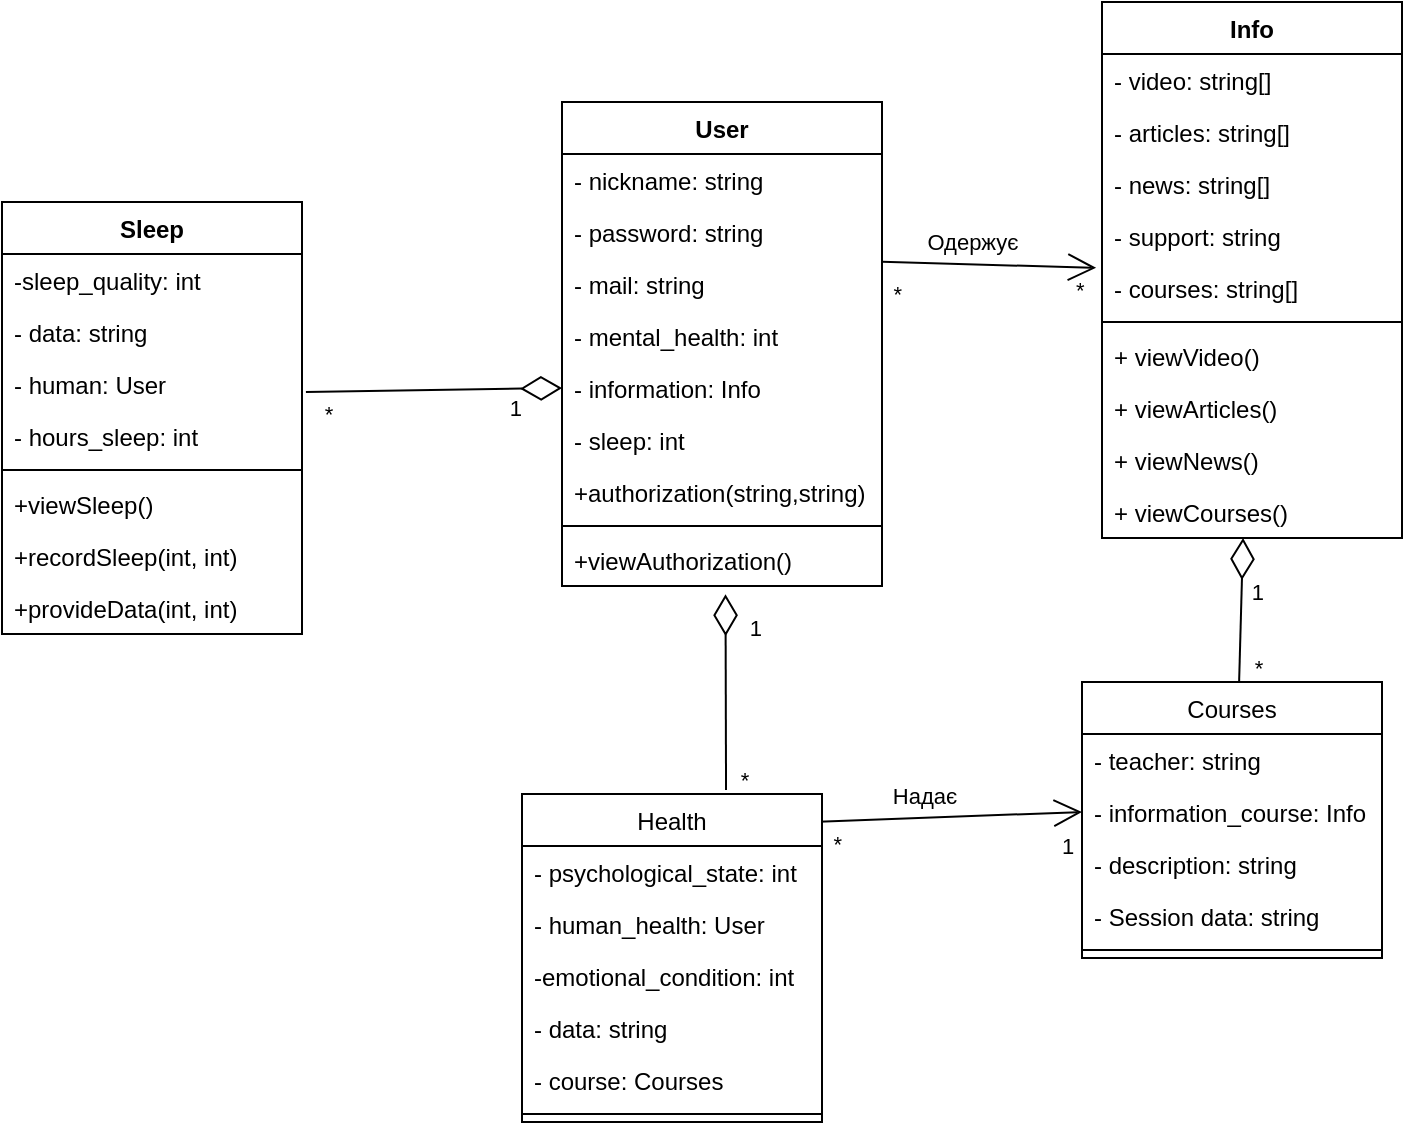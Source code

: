 <mxfile version="20.4.0" type="github"><diagram id="mCyr1kptdM3YggUfpTlr" name="Page-1"><mxGraphModel dx="853" dy="1985" grid="1" gridSize="10" guides="1" tooltips="1" connect="1" arrows="1" fold="1" page="1" pageScale="1" pageWidth="850" pageHeight="1100" math="0" shadow="0"><root><mxCell id="0"/><mxCell id="1" parent="0"/><mxCell id="PgPLIks2DuXTOB3lS5mg-36" value="" style="endArrow=none;html=1;endSize=12;startArrow=diamondThin;startSize=18;startFill=0;exitX=0;exitY=0.5;exitDx=0;exitDy=0;entryX=1.014;entryY=0.144;entryDx=0;entryDy=0;entryPerimeter=0;" parent="1" edge="1"><mxGeometry relative="1" as="geometry"><mxPoint x="290" y="-357" as="sourcePoint"/><mxPoint x="161.96" y="-355.024" as="targetPoint"/></mxGeometry></mxCell><mxCell id="PgPLIks2DuXTOB3lS5mg-37" value="1" style="edgeLabel;resizable=0;html=1;align=right;verticalAlign=top;" parent="PgPLIks2DuXTOB3lS5mg-36" connectable="0" vertex="1"><mxGeometry x="1" relative="1" as="geometry"><mxPoint x="108" y="-5" as="offset"/></mxGeometry></mxCell><mxCell id="PgPLIks2DuXTOB3lS5mg-38" value="*" style="edgeLabel;html=1;align=center;verticalAlign=middle;resizable=0;points=[];" parent="PgPLIks2DuXTOB3lS5mg-36" connectable="0" vertex="1"><mxGeometry x="0.764" y="5" relative="1" as="geometry"><mxPoint x="-4" y="6" as="offset"/></mxGeometry></mxCell><mxCell id="PgPLIks2DuXTOB3lS5mg-39" value="" style="endArrow=none;html=1;endSize=12;startArrow=diamondThin;startSize=18;startFill=0;exitX=0.511;exitY=1.161;exitDx=0;exitDy=0;entryX=0.693;entryY=-0.038;entryDx=0;entryDy=0;entryPerimeter=0;exitPerimeter=0;" parent="1" source="MpYVkL4rdKPdo_J3yvSy-46" edge="1"><mxGeometry relative="1" as="geometry"><mxPoint x="370.98" y="-273.998" as="sourcePoint"/><mxPoint x="372.02" y="-155.952" as="targetPoint"/></mxGeometry></mxCell><mxCell id="PgPLIks2DuXTOB3lS5mg-40" value="1" style="edgeLabel;resizable=0;html=1;align=right;verticalAlign=top;" parent="PgPLIks2DuXTOB3lS5mg-39" connectable="0" vertex="1"><mxGeometry x="1" relative="1" as="geometry"><mxPoint x="18" y="-94" as="offset"/></mxGeometry></mxCell><mxCell id="PgPLIks2DuXTOB3lS5mg-41" value="*" style="edgeLabel;html=1;align=center;verticalAlign=middle;resizable=0;points=[];" parent="PgPLIks2DuXTOB3lS5mg-39" connectable="0" vertex="1"><mxGeometry x="0.764" y="5" relative="1" as="geometry"><mxPoint x="4" y="6" as="offset"/></mxGeometry></mxCell><mxCell id="PgPLIks2DuXTOB3lS5mg-53" value="" style="endArrow=none;html=1;startSize=12;startArrow=open;startFill=0;entryX=1;entryY=0.12;entryDx=0;entryDy=0;exitX=-0.021;exitY=0.147;exitDx=0;exitDy=0;entryPerimeter=0;exitPerimeter=0;" parent="1" edge="1"><mxGeometry relative="1" as="geometry"><mxPoint x="557.06" y="-417.068" as="sourcePoint"/><mxPoint x="450" y="-420.08" as="targetPoint"/></mxGeometry></mxCell><mxCell id="PgPLIks2DuXTOB3lS5mg-54" value="*" style="edgeLabel;resizable=0;html=1;align=left;verticalAlign=bottom;" parent="PgPLIks2DuXTOB3lS5mg-53" connectable="0" vertex="1"><mxGeometry x="-1" relative="1" as="geometry"><mxPoint x="-12" y="20" as="offset"/></mxGeometry></mxCell><mxCell id="PgPLIks2DuXTOB3lS5mg-55" value="*" style="edgeLabel;resizable=0;html=1;align=right;verticalAlign=bottom;" parent="PgPLIks2DuXTOB3lS5mg-53" connectable="0" vertex="1"><mxGeometry x="1" relative="1" as="geometry"><mxPoint x="10" y="25" as="offset"/></mxGeometry></mxCell><mxCell id="PgPLIks2DuXTOB3lS5mg-56" value="Одержує" style="edgeLabel;html=1;align=center;verticalAlign=middle;resizable=0;points=[];" parent="PgPLIks2DuXTOB3lS5mg-53" connectable="0" vertex="1"><mxGeometry x="0.17" y="2" relative="1" as="geometry"><mxPoint y="-13" as="offset"/></mxGeometry></mxCell><mxCell id="Teykdqsi-2C_3tHnbB7r-9" value="" style="endArrow=none;html=1;startSize=12;startArrow=open;startFill=0;entryX=1;entryY=0.12;entryDx=0;entryDy=0;exitX=0;exitY=0.5;exitDx=0;exitDy=0;entryPerimeter=0;" parent="1" source="MpYVkL4rdKPdo_J3yvSy-57" edge="1"><mxGeometry relative="1" as="geometry"><mxPoint x="542.06" y="-136.004" as="sourcePoint"/><mxPoint x="415" y="-140.0" as="targetPoint"/><Array as="points"/></mxGeometry></mxCell><mxCell id="Teykdqsi-2C_3tHnbB7r-10" value="1" style="edgeLabel;resizable=0;html=1;align=left;verticalAlign=bottom;" parent="Teykdqsi-2C_3tHnbB7r-9" connectable="0" vertex="1"><mxGeometry x="-1" relative="1" as="geometry"><mxPoint x="-12" y="25" as="offset"/></mxGeometry></mxCell><mxCell id="Teykdqsi-2C_3tHnbB7r-11" value="*" style="edgeLabel;resizable=0;html=1;align=right;verticalAlign=bottom;" parent="Teykdqsi-2C_3tHnbB7r-9" connectable="0" vertex="1"><mxGeometry x="1" relative="1" as="geometry"><mxPoint x="15" y="20" as="offset"/></mxGeometry></mxCell><mxCell id="Teykdqsi-2C_3tHnbB7r-12" value="&lt;span style=&quot;color: rgb(0, 0, 0); font-family: Helvetica; font-size: 11px; font-style: normal; font-variant-ligatures: normal; font-variant-caps: normal; font-weight: 400; letter-spacing: normal; orphans: 2; text-align: center; text-indent: 0px; text-transform: none; widows: 2; word-spacing: 0px; -webkit-text-stroke-width: 0px; background-color: rgb(255, 255, 255); text-decoration-thickness: initial; text-decoration-style: initial; text-decoration-color: initial; float: none; display: inline !important;&quot;&gt;Надає&lt;/span&gt;" style="edgeLabel;html=1;align=center;verticalAlign=middle;resizable=0;points=[];" parent="Teykdqsi-2C_3tHnbB7r-9" connectable="0" vertex="1"><mxGeometry x="0.17" y="2" relative="1" as="geometry"><mxPoint y="-13" as="offset"/></mxGeometry></mxCell><mxCell id="slu6-2ICBh9xhw9vvJa8-1" value="" style="endArrow=none;html=1;endSize=12;startArrow=diamondThin;startSize=18;startFill=0;entryX=0.414;entryY=0;entryDx=0;entryDy=0;entryPerimeter=0;" parent="1" edge="1"><mxGeometry relative="1" as="geometry"><mxPoint x="630.54" y="-282" as="sourcePoint"/><mxPoint x="628.5" y="-208" as="targetPoint"/></mxGeometry></mxCell><mxCell id="slu6-2ICBh9xhw9vvJa8-2" value="1" style="edgeLabel;resizable=0;html=1;align=right;verticalAlign=top;" parent="slu6-2ICBh9xhw9vvJa8-1" connectable="0" vertex="1"><mxGeometry x="1" relative="1" as="geometry"><mxPoint x="13" y="-60" as="offset"/></mxGeometry></mxCell><mxCell id="slu6-2ICBh9xhw9vvJa8-3" value="*" style="edgeLabel;html=1;align=center;verticalAlign=middle;resizable=0;points=[];" parent="slu6-2ICBh9xhw9vvJa8-1" connectable="0" vertex="1"><mxGeometry x="0.764" y="5" relative="1" as="geometry"><mxPoint x="4" y="-1" as="offset"/></mxGeometry></mxCell><mxCell id="MpYVkL4rdKPdo_J3yvSy-1" value="User" style="swimlane;fontStyle=1;align=center;verticalAlign=top;childLayout=stackLayout;horizontal=1;startSize=26;horizontalStack=0;resizeParent=1;resizeParentMax=0;resizeLast=0;collapsible=1;marginBottom=0;" vertex="1" parent="1"><mxGeometry x="290" y="-500" width="160" height="242" as="geometry"/></mxCell><mxCell id="MpYVkL4rdKPdo_J3yvSy-2" value="- nickname: string" style="text;strokeColor=none;fillColor=none;align=left;verticalAlign=top;spacingLeft=4;spacingRight=4;overflow=hidden;rotatable=0;points=[[0,0.5],[1,0.5]];portConstraint=eastwest;" vertex="1" parent="MpYVkL4rdKPdo_J3yvSy-1"><mxGeometry y="26" width="160" height="26" as="geometry"/></mxCell><mxCell id="MpYVkL4rdKPdo_J3yvSy-5" value="- password: string" style="text;strokeColor=none;fillColor=none;align=left;verticalAlign=top;spacingLeft=4;spacingRight=4;overflow=hidden;rotatable=0;points=[[0,0.5],[1,0.5]];portConstraint=eastwest;" vertex="1" parent="MpYVkL4rdKPdo_J3yvSy-1"><mxGeometry y="52" width="160" height="26" as="geometry"/></mxCell><mxCell id="MpYVkL4rdKPdo_J3yvSy-6" value="- mail: string" style="text;strokeColor=none;fillColor=none;align=left;verticalAlign=top;spacingLeft=4;spacingRight=4;overflow=hidden;rotatable=0;points=[[0,0.5],[1,0.5]];portConstraint=eastwest;" vertex="1" parent="MpYVkL4rdKPdo_J3yvSy-1"><mxGeometry y="78" width="160" height="26" as="geometry"/></mxCell><mxCell id="MpYVkL4rdKPdo_J3yvSy-7" value="- mental_health: int" style="text;strokeColor=none;fillColor=none;align=left;verticalAlign=top;spacingLeft=4;spacingRight=4;overflow=hidden;rotatable=0;points=[[0,0.5],[1,0.5]];portConstraint=eastwest;" vertex="1" parent="MpYVkL4rdKPdo_J3yvSy-1"><mxGeometry y="104" width="160" height="26" as="geometry"/></mxCell><mxCell id="MpYVkL4rdKPdo_J3yvSy-56" value="- information: Info" style="text;strokeColor=none;fillColor=none;align=left;verticalAlign=top;spacingLeft=4;spacingRight=4;overflow=hidden;rotatable=0;points=[[0,0.5],[1,0.5]];portConstraint=eastwest;" vertex="1" parent="MpYVkL4rdKPdo_J3yvSy-1"><mxGeometry y="130" width="160" height="26" as="geometry"/></mxCell><mxCell id="MpYVkL4rdKPdo_J3yvSy-8" value="- sleep: int" style="text;strokeColor=none;fillColor=none;align=left;verticalAlign=top;spacingLeft=4;spacingRight=4;overflow=hidden;rotatable=0;points=[[0,0.5],[1,0.5]];portConstraint=eastwest;" vertex="1" parent="MpYVkL4rdKPdo_J3yvSy-1"><mxGeometry y="156" width="160" height="26" as="geometry"/></mxCell><mxCell id="MpYVkL4rdKPdo_J3yvSy-4" value="+authorization(string,string)" style="text;strokeColor=none;fillColor=none;align=left;verticalAlign=top;spacingLeft=4;spacingRight=4;overflow=hidden;rotatable=0;points=[[0,0.5],[1,0.5]];portConstraint=eastwest;" vertex="1" parent="MpYVkL4rdKPdo_J3yvSy-1"><mxGeometry y="182" width="160" height="26" as="geometry"/></mxCell><mxCell id="MpYVkL4rdKPdo_J3yvSy-3" value="" style="line;strokeWidth=1;fillColor=none;align=left;verticalAlign=middle;spacingTop=-1;spacingLeft=3;spacingRight=3;rotatable=0;labelPosition=right;points=[];portConstraint=eastwest;strokeColor=inherit;" vertex="1" parent="MpYVkL4rdKPdo_J3yvSy-1"><mxGeometry y="208" width="160" height="8" as="geometry"/></mxCell><mxCell id="MpYVkL4rdKPdo_J3yvSy-46" value="+viewAuthorization()" style="text;strokeColor=none;fillColor=none;align=left;verticalAlign=top;spacingLeft=4;spacingRight=4;overflow=hidden;rotatable=0;points=[[0,0.5],[1,0.5]];portConstraint=eastwest;" vertex="1" parent="MpYVkL4rdKPdo_J3yvSy-1"><mxGeometry y="216" width="160" height="26" as="geometry"/></mxCell><mxCell id="MpYVkL4rdKPdo_J3yvSy-9" value="Info" style="swimlane;fontStyle=1;align=center;verticalAlign=top;childLayout=stackLayout;horizontal=1;startSize=26;horizontalStack=0;resizeParent=1;resizeParentMax=0;resizeLast=0;collapsible=1;marginBottom=0;" vertex="1" parent="1"><mxGeometry x="560" y="-550" width="150" height="268" as="geometry"/></mxCell><mxCell id="MpYVkL4rdKPdo_J3yvSy-10" value="- video: string[]" style="text;strokeColor=none;fillColor=none;align=left;verticalAlign=top;spacingLeft=4;spacingRight=4;overflow=hidden;rotatable=0;points=[[0,0.5],[1,0.5]];portConstraint=eastwest;" vertex="1" parent="MpYVkL4rdKPdo_J3yvSy-9"><mxGeometry y="26" width="150" height="26" as="geometry"/></mxCell><mxCell id="MpYVkL4rdKPdo_J3yvSy-11" value="- articles: string[]" style="text;strokeColor=none;fillColor=none;align=left;verticalAlign=top;spacingLeft=4;spacingRight=4;overflow=hidden;rotatable=0;points=[[0,0.5],[1,0.5]];portConstraint=eastwest;" vertex="1" parent="MpYVkL4rdKPdo_J3yvSy-9"><mxGeometry y="52" width="150" height="26" as="geometry"/></mxCell><mxCell id="MpYVkL4rdKPdo_J3yvSy-12" value="- news: string[]" style="text;strokeColor=none;fillColor=none;align=left;verticalAlign=top;spacingLeft=4;spacingRight=4;overflow=hidden;rotatable=0;points=[[0,0.5],[1,0.5]];portConstraint=eastwest;" vertex="1" parent="MpYVkL4rdKPdo_J3yvSy-9"><mxGeometry y="78" width="150" height="26" as="geometry"/></mxCell><mxCell id="MpYVkL4rdKPdo_J3yvSy-13" value="- support: string" style="text;strokeColor=none;fillColor=none;align=left;verticalAlign=top;spacingLeft=4;spacingRight=4;overflow=hidden;rotatable=0;points=[[0,0.5],[1,0.5]];portConstraint=eastwest;" vertex="1" parent="MpYVkL4rdKPdo_J3yvSy-9"><mxGeometry y="104" width="150" height="26" as="geometry"/></mxCell><mxCell id="MpYVkL4rdKPdo_J3yvSy-14" value="- courses: string[]" style="text;strokeColor=none;fillColor=none;align=left;verticalAlign=top;spacingLeft=4;spacingRight=4;overflow=hidden;rotatable=0;points=[[0,0.5],[1,0.5]];portConstraint=eastwest;" vertex="1" parent="MpYVkL4rdKPdo_J3yvSy-9"><mxGeometry y="130" width="150" height="26" as="geometry"/></mxCell><mxCell id="MpYVkL4rdKPdo_J3yvSy-15" value="" style="line;strokeWidth=1;fillColor=none;align=left;verticalAlign=middle;spacingTop=-1;spacingLeft=3;spacingRight=3;rotatable=0;labelPosition=right;points=[];portConstraint=eastwest;strokeColor=inherit;" vertex="1" parent="MpYVkL4rdKPdo_J3yvSy-9"><mxGeometry y="156" width="150" height="8" as="geometry"/></mxCell><mxCell id="MpYVkL4rdKPdo_J3yvSy-16" value="+ viewVideo()" style="text;strokeColor=none;fillColor=none;align=left;verticalAlign=top;spacingLeft=4;spacingRight=4;overflow=hidden;rotatable=0;points=[[0,0.5],[1,0.5]];portConstraint=eastwest;" vertex="1" parent="MpYVkL4rdKPdo_J3yvSy-9"><mxGeometry y="164" width="150" height="26" as="geometry"/></mxCell><mxCell id="MpYVkL4rdKPdo_J3yvSy-49" value="+ viewArticles()" style="text;strokeColor=none;fillColor=none;align=left;verticalAlign=top;spacingLeft=4;spacingRight=4;overflow=hidden;rotatable=0;points=[[0,0.5],[1,0.5]];portConstraint=eastwest;" vertex="1" parent="MpYVkL4rdKPdo_J3yvSy-9"><mxGeometry y="190" width="150" height="26" as="geometry"/></mxCell><mxCell id="MpYVkL4rdKPdo_J3yvSy-50" value="+ viewNews()" style="text;strokeColor=none;fillColor=none;align=left;verticalAlign=top;spacingLeft=4;spacingRight=4;overflow=hidden;rotatable=0;points=[[0,0.5],[1,0.5]];portConstraint=eastwest;" vertex="1" parent="MpYVkL4rdKPdo_J3yvSy-9"><mxGeometry y="216" width="150" height="26" as="geometry"/></mxCell><mxCell id="MpYVkL4rdKPdo_J3yvSy-51" value="+ viewCourses()" style="text;strokeColor=none;fillColor=none;align=left;verticalAlign=top;spacingLeft=4;spacingRight=4;overflow=hidden;rotatable=0;points=[[0,0.5],[1,0.5]];portConstraint=eastwest;" vertex="1" parent="MpYVkL4rdKPdo_J3yvSy-9"><mxGeometry y="242" width="150" height="26" as="geometry"/></mxCell><mxCell id="MpYVkL4rdKPdo_J3yvSy-17" value="Sleep" style="swimlane;fontStyle=1;align=center;verticalAlign=top;childLayout=stackLayout;horizontal=1;startSize=26;horizontalStack=0;resizeParent=1;resizeParentMax=0;resizeLast=0;collapsible=1;marginBottom=0;" vertex="1" parent="1"><mxGeometry x="10" y="-450" width="150" height="216" as="geometry"/></mxCell><mxCell id="MpYVkL4rdKPdo_J3yvSy-19" value="-sleep_quality: int" style="text;strokeColor=none;fillColor=none;align=left;verticalAlign=top;spacingLeft=4;spacingRight=4;overflow=hidden;rotatable=0;points=[[0,0.5],[1,0.5]];portConstraint=eastwest;" vertex="1" parent="MpYVkL4rdKPdo_J3yvSy-17"><mxGeometry y="26" width="150" height="26" as="geometry"/></mxCell><mxCell id="MpYVkL4rdKPdo_J3yvSy-20" value="- data: string" style="text;strokeColor=none;fillColor=none;align=left;verticalAlign=top;spacingLeft=4;spacingRight=4;overflow=hidden;rotatable=0;points=[[0,0.5],[1,0.5]];portConstraint=eastwest;" vertex="1" parent="MpYVkL4rdKPdo_J3yvSy-17"><mxGeometry y="52" width="150" height="26" as="geometry"/></mxCell><mxCell id="MpYVkL4rdKPdo_J3yvSy-54" value="- human: User" style="text;strokeColor=none;fillColor=none;align=left;verticalAlign=top;spacingLeft=4;spacingRight=4;overflow=hidden;rotatable=0;points=[[0,0.5],[1,0.5]];portConstraint=eastwest;" vertex="1" parent="MpYVkL4rdKPdo_J3yvSy-17"><mxGeometry y="78" width="150" height="26" as="geometry"/></mxCell><mxCell id="MpYVkL4rdKPdo_J3yvSy-18" value="- hours_sleep: int" style="text;strokeColor=none;fillColor=none;align=left;verticalAlign=top;spacingLeft=4;spacingRight=4;overflow=hidden;rotatable=0;points=[[0,0.5],[1,0.5]];portConstraint=eastwest;" vertex="1" parent="MpYVkL4rdKPdo_J3yvSy-17"><mxGeometry y="104" width="150" height="26" as="geometry"/></mxCell><mxCell id="MpYVkL4rdKPdo_J3yvSy-23" value="" style="line;strokeWidth=1;fillColor=none;align=left;verticalAlign=middle;spacingTop=-1;spacingLeft=3;spacingRight=3;rotatable=0;labelPosition=right;points=[];portConstraint=eastwest;strokeColor=inherit;" vertex="1" parent="MpYVkL4rdKPdo_J3yvSy-17"><mxGeometry y="130" width="150" height="8" as="geometry"/></mxCell><mxCell id="MpYVkL4rdKPdo_J3yvSy-24" value="+viewSleep()" style="text;strokeColor=none;fillColor=none;align=left;verticalAlign=top;spacingLeft=4;spacingRight=4;overflow=hidden;rotatable=0;points=[[0,0.5],[1,0.5]];portConstraint=eastwest;" vertex="1" parent="MpYVkL4rdKPdo_J3yvSy-17"><mxGeometry y="138" width="150" height="26" as="geometry"/></mxCell><mxCell id="MpYVkL4rdKPdo_J3yvSy-47" value="+recordSleep(int, int)" style="text;strokeColor=none;fillColor=none;align=left;verticalAlign=top;spacingLeft=4;spacingRight=4;overflow=hidden;rotatable=0;points=[[0,0.5],[1,0.5]];portConstraint=eastwest;" vertex="1" parent="MpYVkL4rdKPdo_J3yvSy-17"><mxGeometry y="164" width="150" height="26" as="geometry"/></mxCell><mxCell id="MpYVkL4rdKPdo_J3yvSy-48" value="+provideData(int, int)" style="text;strokeColor=none;fillColor=none;align=left;verticalAlign=top;spacingLeft=4;spacingRight=4;overflow=hidden;rotatable=0;points=[[0,0.5],[1,0.5]];portConstraint=eastwest;" vertex="1" parent="MpYVkL4rdKPdo_J3yvSy-17"><mxGeometry y="190" width="150" height="26" as="geometry"/></mxCell><mxCell id="MpYVkL4rdKPdo_J3yvSy-31" value="Health" style="swimlane;fontStyle=0;align=center;verticalAlign=top;childLayout=stackLayout;horizontal=1;startSize=26;horizontalStack=0;resizeParent=1;resizeParentMax=0;resizeLast=0;collapsible=1;marginBottom=0;" vertex="1" parent="1"><mxGeometry x="270" y="-154" width="150" height="164" as="geometry"/></mxCell><mxCell id="MpYVkL4rdKPdo_J3yvSy-32" value="- psychological_state: int" style="text;strokeColor=none;fillColor=none;align=left;verticalAlign=top;spacingLeft=4;spacingRight=4;overflow=hidden;rotatable=0;points=[[0,0.5],[1,0.5]];portConstraint=eastwest;" vertex="1" parent="MpYVkL4rdKPdo_J3yvSy-31"><mxGeometry y="26" width="150" height="26" as="geometry"/></mxCell><mxCell id="MpYVkL4rdKPdo_J3yvSy-55" value="- human_health: User" style="text;strokeColor=none;fillColor=none;align=left;verticalAlign=top;spacingLeft=4;spacingRight=4;overflow=hidden;rotatable=0;points=[[0,0.5],[1,0.5]];portConstraint=eastwest;" vertex="1" parent="MpYVkL4rdKPdo_J3yvSy-31"><mxGeometry y="52" width="150" height="26" as="geometry"/></mxCell><mxCell id="MpYVkL4rdKPdo_J3yvSy-33" value="-emotional_condition: int" style="text;strokeColor=none;fillColor=none;align=left;verticalAlign=top;spacingLeft=4;spacingRight=4;overflow=hidden;rotatable=0;points=[[0,0.5],[1,0.5]];portConstraint=eastwest;" vertex="1" parent="MpYVkL4rdKPdo_J3yvSy-31"><mxGeometry y="78" width="150" height="26" as="geometry"/></mxCell><mxCell id="MpYVkL4rdKPdo_J3yvSy-34" value="- data: string" style="text;strokeColor=none;fillColor=none;align=left;verticalAlign=top;spacingLeft=4;spacingRight=4;overflow=hidden;rotatable=0;points=[[0,0.5],[1,0.5]];portConstraint=eastwest;" vertex="1" parent="MpYVkL4rdKPdo_J3yvSy-31"><mxGeometry y="104" width="150" height="26" as="geometry"/></mxCell><mxCell id="MpYVkL4rdKPdo_J3yvSy-58" value="- course: Сourses" style="text;strokeColor=none;fillColor=none;align=left;verticalAlign=top;spacingLeft=4;spacingRight=4;overflow=hidden;rotatable=0;points=[[0,0.5],[1,0.5]];portConstraint=eastwest;" vertex="1" parent="MpYVkL4rdKPdo_J3yvSy-31"><mxGeometry y="130" width="150" height="26" as="geometry"/></mxCell><mxCell id="MpYVkL4rdKPdo_J3yvSy-37" value="" style="line;strokeWidth=1;fillColor=none;align=left;verticalAlign=middle;spacingTop=-1;spacingLeft=3;spacingRight=3;rotatable=0;labelPosition=right;points=[];portConstraint=eastwest;strokeColor=inherit;" vertex="1" parent="MpYVkL4rdKPdo_J3yvSy-31"><mxGeometry y="156" width="150" height="8" as="geometry"/></mxCell><mxCell id="MpYVkL4rdKPdo_J3yvSy-40" value="Сourses" style="swimlane;fontStyle=0;align=center;verticalAlign=top;childLayout=stackLayout;horizontal=1;startSize=26;horizontalStack=0;resizeParent=1;resizeParentMax=0;resizeLast=0;collapsible=1;marginBottom=0;" vertex="1" parent="1"><mxGeometry x="550" y="-210" width="150" height="138" as="geometry"/></mxCell><mxCell id="MpYVkL4rdKPdo_J3yvSy-41" value="- teacher: string" style="text;strokeColor=none;fillColor=none;align=left;verticalAlign=top;spacingLeft=4;spacingRight=4;overflow=hidden;rotatable=0;points=[[0,0.5],[1,0.5]];portConstraint=eastwest;" vertex="1" parent="MpYVkL4rdKPdo_J3yvSy-40"><mxGeometry y="26" width="150" height="26" as="geometry"/></mxCell><mxCell id="MpYVkL4rdKPdo_J3yvSy-57" value="- information_course: Info" style="text;strokeColor=none;fillColor=none;align=left;verticalAlign=top;spacingLeft=4;spacingRight=4;overflow=hidden;rotatable=0;points=[[0,0.5],[1,0.5]];portConstraint=eastwest;" vertex="1" parent="MpYVkL4rdKPdo_J3yvSy-40"><mxGeometry y="52" width="150" height="26" as="geometry"/></mxCell><mxCell id="MpYVkL4rdKPdo_J3yvSy-42" value="- description: string" style="text;strokeColor=none;fillColor=none;align=left;verticalAlign=top;spacingLeft=4;spacingRight=4;overflow=hidden;rotatable=0;points=[[0,0.5],[1,0.5]];portConstraint=eastwest;" vertex="1" parent="MpYVkL4rdKPdo_J3yvSy-40"><mxGeometry y="78" width="150" height="26" as="geometry"/></mxCell><mxCell id="MpYVkL4rdKPdo_J3yvSy-43" value="- Session data: string" style="text;strokeColor=none;fillColor=none;align=left;verticalAlign=top;spacingLeft=4;spacingRight=4;overflow=hidden;rotatable=0;points=[[0,0.5],[1,0.5]];portConstraint=eastwest;" vertex="1" parent="MpYVkL4rdKPdo_J3yvSy-40"><mxGeometry y="104" width="150" height="26" as="geometry"/></mxCell><mxCell id="MpYVkL4rdKPdo_J3yvSy-44" value="" style="line;strokeWidth=1;fillColor=none;align=left;verticalAlign=middle;spacingTop=-1;spacingLeft=3;spacingRight=3;rotatable=0;labelPosition=right;points=[];portConstraint=eastwest;strokeColor=inherit;" vertex="1" parent="MpYVkL4rdKPdo_J3yvSy-40"><mxGeometry y="130" width="150" height="8" as="geometry"/></mxCell></root></mxGraphModel></diagram></mxfile>